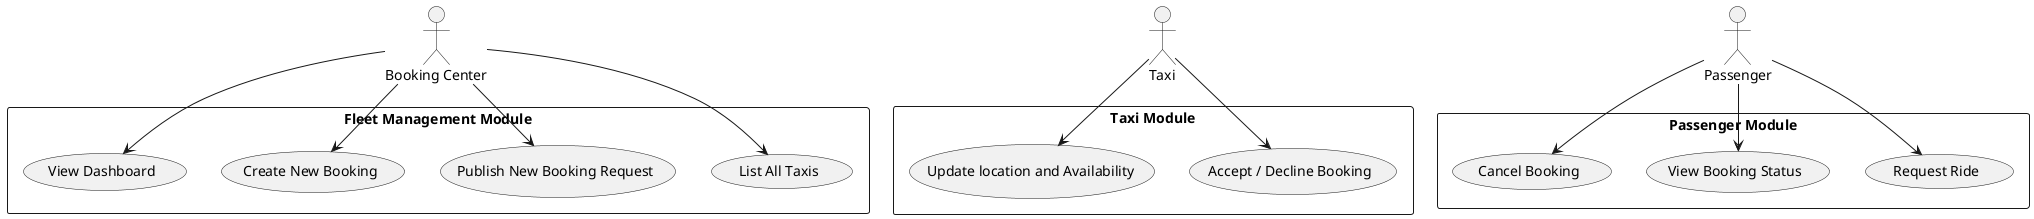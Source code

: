@startuml useCases
actor "Booking Center" as BookingCenter
actor "Taxi" as Taxi
actor "Passenger" as Passenger

rectangle "Passenger Module" {
  Passenger --> (Request Ride)
  Passenger --> (View Booking Status)
  Passenger --> (Cancel Booking)
}

rectangle "Fleet Management Module" {
  BookingCenter --> (List All Taxis) 
  BookingCenter --> (Publish New Booking Request) 
  BookingCenter --> (Create New Booking)
  BookingCenter --> (View Dashboard)
}

rectangle "Taxi Module" {
  Taxi --> (Accept / Decline Booking) 
  Taxi --> (Update location and Availability)
}

@enduml
